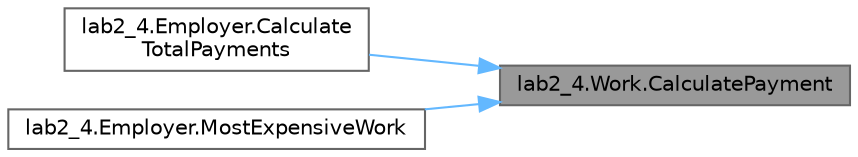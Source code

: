 digraph "lab2_4.Work.CalculatePayment"
{
 // LATEX_PDF_SIZE
  bgcolor="transparent";
  edge [fontname=Helvetica,fontsize=10,labelfontname=Helvetica,labelfontsize=10];
  node [fontname=Helvetica,fontsize=10,shape=box,height=0.2,width=0.4];
  rankdir="RL";
  Node1 [id="Node000001",label="lab2_4.Work.CalculatePayment",height=0.2,width=0.4,color="gray40", fillcolor="grey60", style="filled", fontcolor="black",tooltip="Функция чтения с консоли"];
  Node1 -> Node2 [id="edge1_Node000001_Node000002",dir="back",color="steelblue1",style="solid",tooltip=" "];
  Node2 [id="Node000002",label="lab2_4.Employer.Calculate\lTotalPayments",height=0.2,width=0.4,color="grey40", fillcolor="white", style="filled",URL="$classlab2__4_1_1_employer.html#a94cf0f29a374898867e4f76cbbc5ea2f",tooltip="Вычисляет общую сумму выплат для всех работников."];
  Node1 -> Node3 [id="edge2_Node000001_Node000003",dir="back",color="steelblue1",style="solid",tooltip=" "];
  Node3 [id="Node000003",label="lab2_4.Employer.MostExpensiveWork",height=0.2,width=0.4,color="grey40", fillcolor="white", style="filled",URL="$classlab2__4_1_1_employer.html#a8d84ec26554967ab6770b7e880bca6a8",tooltip="Определяет самую дорогую работу по сумме выплаты."];
}
